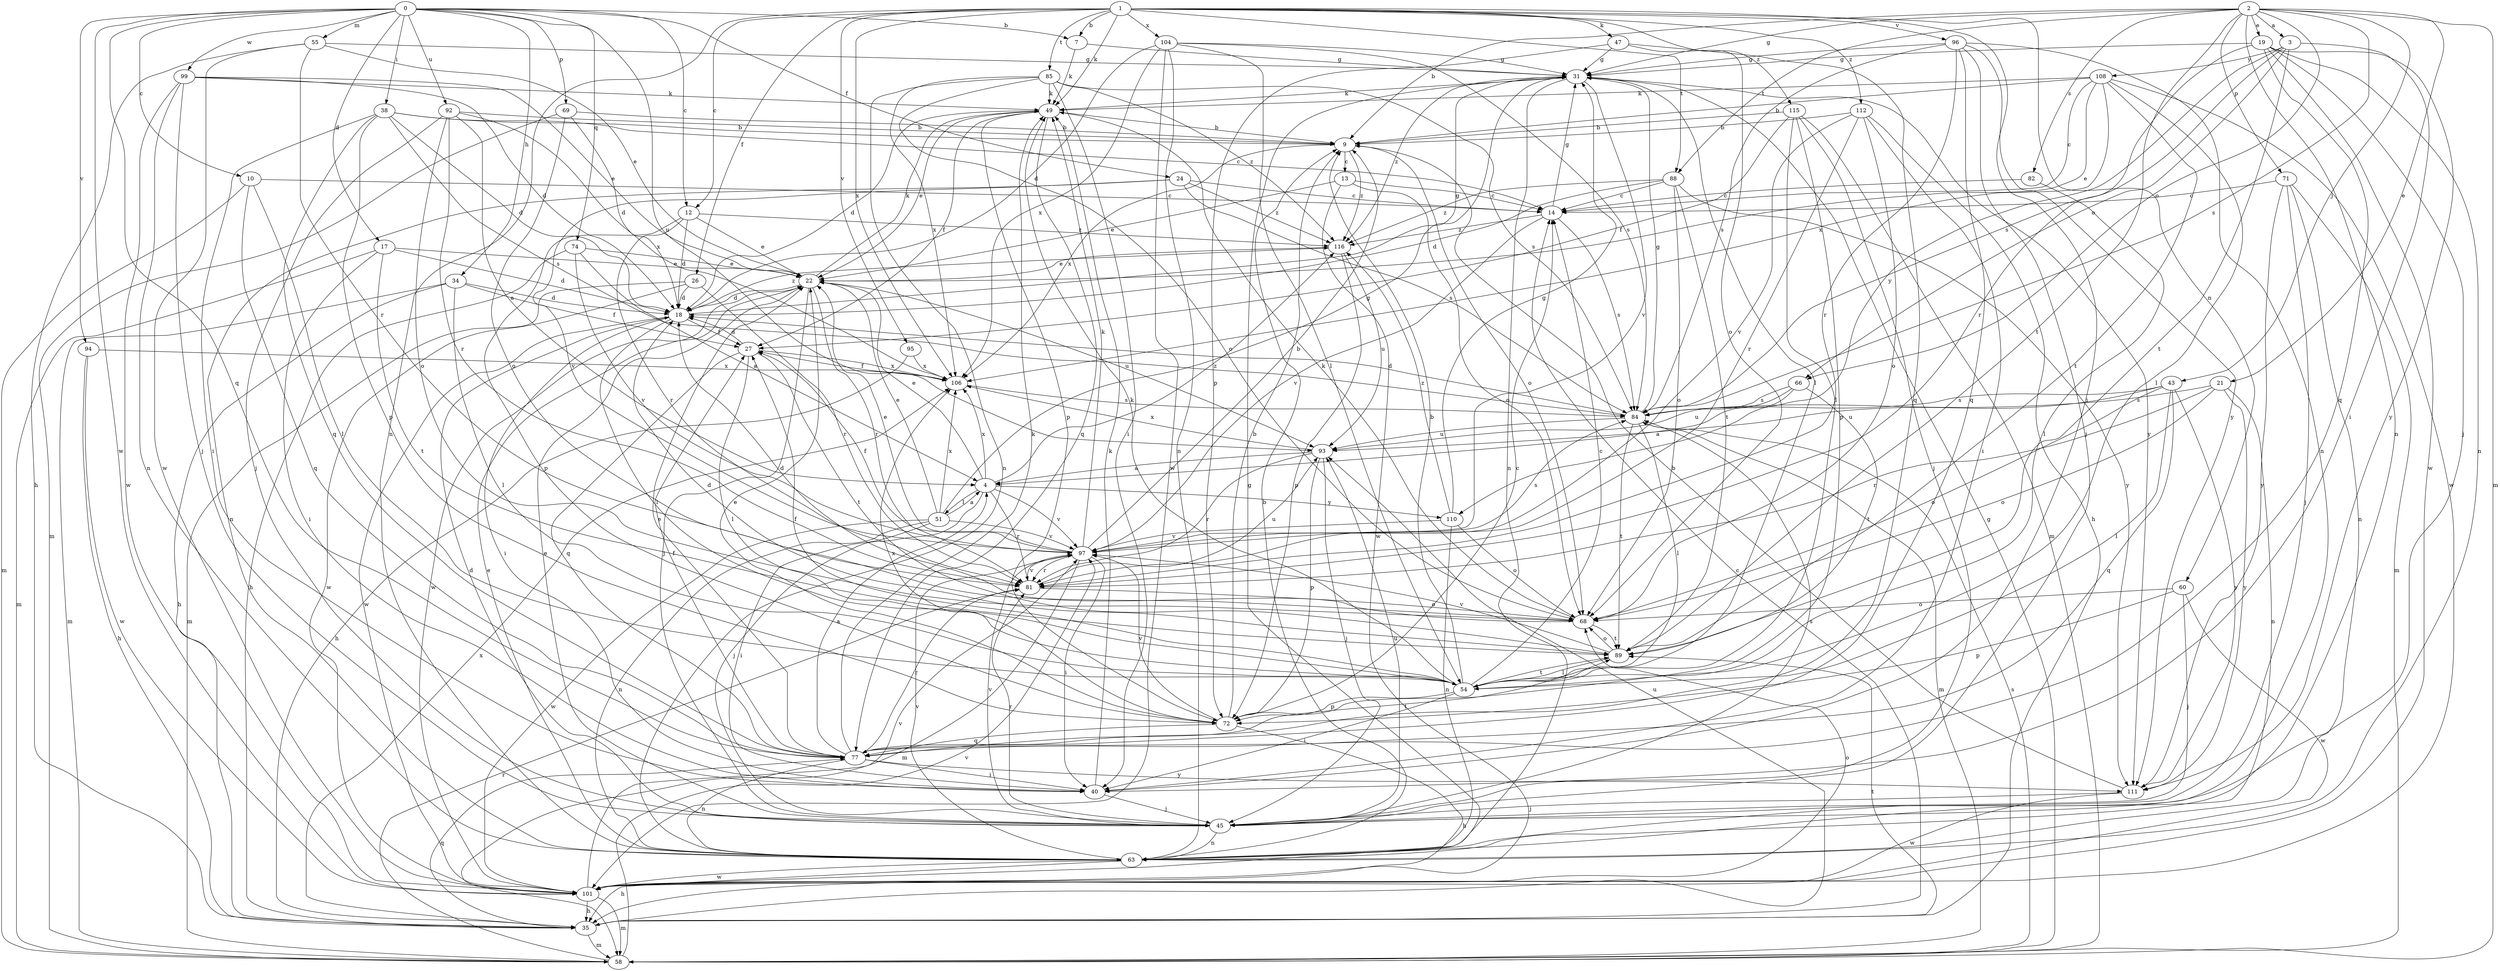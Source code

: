 strict digraph  {
0;
1;
2;
3;
4;
7;
9;
10;
12;
13;
14;
17;
18;
19;
21;
22;
24;
26;
27;
31;
34;
35;
38;
40;
43;
45;
47;
49;
51;
54;
55;
58;
60;
63;
66;
68;
69;
71;
72;
74;
77;
81;
82;
84;
85;
88;
89;
92;
93;
94;
95;
96;
97;
99;
101;
104;
106;
108;
110;
111;
112;
115;
116;
0 -> 7  [label=b];
0 -> 10  [label=c];
0 -> 12  [label=c];
0 -> 17  [label=d];
0 -> 24  [label=f];
0 -> 34  [label=h];
0 -> 38  [label=i];
0 -> 55  [label=m];
0 -> 69  [label=p];
0 -> 74  [label=q];
0 -> 77  [label=q];
0 -> 92  [label=u];
0 -> 93  [label=u];
0 -> 94  [label=v];
0 -> 99  [label=w];
0 -> 101  [label=w];
1 -> 7  [label=b];
1 -> 12  [label=c];
1 -> 26  [label=f];
1 -> 40  [label=i];
1 -> 47  [label=k];
1 -> 49  [label=k];
1 -> 60  [label=n];
1 -> 63  [label=n];
1 -> 85  [label=t];
1 -> 88  [label=t];
1 -> 95  [label=v];
1 -> 96  [label=v];
1 -> 104  [label=x];
1 -> 106  [label=x];
1 -> 112  [label=z];
1 -> 115  [label=z];
2 -> 3  [label=a];
2 -> 9  [label=b];
2 -> 19  [label=e];
2 -> 21  [label=e];
2 -> 31  [label=g];
2 -> 43  [label=j];
2 -> 58  [label=m];
2 -> 63  [label=n];
2 -> 66  [label=o];
2 -> 71  [label=p];
2 -> 82  [label=s];
2 -> 84  [label=s];
2 -> 88  [label=t];
2 -> 89  [label=t];
3 -> 40  [label=i];
3 -> 66  [label=o];
3 -> 84  [label=s];
3 -> 89  [label=t];
3 -> 108  [label=y];
3 -> 110  [label=y];
4 -> 22  [label=e];
4 -> 45  [label=j];
4 -> 51  [label=l];
4 -> 81  [label=r];
4 -> 97  [label=v];
4 -> 106  [label=x];
4 -> 110  [label=y];
4 -> 116  [label=z];
7 -> 31  [label=g];
7 -> 49  [label=k];
9 -> 13  [label=c];
9 -> 68  [label=o];
9 -> 106  [label=x];
9 -> 116  [label=z];
10 -> 14  [label=c];
10 -> 54  [label=l];
10 -> 58  [label=m];
10 -> 77  [label=q];
12 -> 18  [label=d];
12 -> 22  [label=e];
12 -> 72  [label=p];
12 -> 81  [label=r];
12 -> 116  [label=z];
13 -> 14  [label=c];
13 -> 22  [label=e];
13 -> 68  [label=o];
13 -> 101  [label=w];
14 -> 31  [label=g];
14 -> 84  [label=s];
14 -> 97  [label=v];
14 -> 116  [label=z];
17 -> 18  [label=d];
17 -> 22  [label=e];
17 -> 40  [label=i];
17 -> 58  [label=m];
17 -> 89  [label=t];
18 -> 27  [label=f];
18 -> 31  [label=g];
18 -> 40  [label=i];
18 -> 54  [label=l];
18 -> 101  [label=w];
18 -> 116  [label=z];
19 -> 31  [label=g];
19 -> 45  [label=j];
19 -> 63  [label=n];
19 -> 77  [label=q];
19 -> 81  [label=r];
19 -> 101  [label=w];
19 -> 111  [label=y];
21 -> 63  [label=n];
21 -> 68  [label=o];
21 -> 81  [label=r];
21 -> 84  [label=s];
21 -> 111  [label=y];
22 -> 18  [label=d];
22 -> 45  [label=j];
22 -> 49  [label=k];
22 -> 81  [label=r];
22 -> 93  [label=u];
22 -> 101  [label=w];
24 -> 14  [label=c];
24 -> 63  [label=n];
24 -> 84  [label=s];
24 -> 97  [label=v];
24 -> 116  [label=z];
26 -> 18  [label=d];
26 -> 58  [label=m];
26 -> 81  [label=r];
26 -> 101  [label=w];
27 -> 18  [label=d];
27 -> 54  [label=l];
27 -> 77  [label=q];
27 -> 89  [label=t];
27 -> 106  [label=x];
31 -> 49  [label=k];
31 -> 54  [label=l];
31 -> 63  [label=n];
31 -> 97  [label=v];
31 -> 111  [label=y];
31 -> 116  [label=z];
34 -> 18  [label=d];
34 -> 27  [label=f];
34 -> 35  [label=h];
34 -> 54  [label=l];
34 -> 58  [label=m];
35 -> 14  [label=c];
35 -> 58  [label=m];
35 -> 77  [label=q];
35 -> 89  [label=t];
35 -> 93  [label=u];
35 -> 106  [label=x];
38 -> 9  [label=b];
38 -> 14  [label=c];
38 -> 18  [label=d];
38 -> 40  [label=i];
38 -> 72  [label=p];
38 -> 77  [label=q];
38 -> 84  [label=s];
40 -> 45  [label=j];
40 -> 49  [label=k];
43 -> 54  [label=l];
43 -> 68  [label=o];
43 -> 77  [label=q];
43 -> 84  [label=s];
43 -> 93  [label=u];
43 -> 111  [label=y];
45 -> 18  [label=d];
45 -> 22  [label=e];
45 -> 63  [label=n];
45 -> 81  [label=r];
45 -> 84  [label=s];
45 -> 93  [label=u];
45 -> 97  [label=v];
47 -> 31  [label=g];
47 -> 68  [label=o];
47 -> 72  [label=p];
47 -> 77  [label=q];
49 -> 9  [label=b];
49 -> 18  [label=d];
49 -> 22  [label=e];
49 -> 27  [label=f];
49 -> 72  [label=p];
49 -> 77  [label=q];
51 -> 4  [label=a];
51 -> 22  [label=e];
51 -> 31  [label=g];
51 -> 40  [label=i];
51 -> 63  [label=n];
51 -> 97  [label=v];
51 -> 101  [label=w];
51 -> 106  [label=x];
54 -> 9  [label=b];
54 -> 14  [label=c];
54 -> 27  [label=f];
54 -> 40  [label=i];
54 -> 49  [label=k];
54 -> 72  [label=p];
54 -> 89  [label=t];
55 -> 22  [label=e];
55 -> 31  [label=g];
55 -> 35  [label=h];
55 -> 81  [label=r];
55 -> 101  [label=w];
58 -> 31  [label=g];
58 -> 81  [label=r];
58 -> 84  [label=s];
58 -> 97  [label=v];
60 -> 45  [label=j];
60 -> 68  [label=o];
60 -> 72  [label=p];
60 -> 101  [label=w];
63 -> 9  [label=b];
63 -> 22  [label=e];
63 -> 35  [label=h];
63 -> 97  [label=v];
63 -> 101  [label=w];
66 -> 4  [label=a];
66 -> 84  [label=s];
66 -> 89  [label=t];
66 -> 93  [label=u];
68 -> 18  [label=d];
68 -> 49  [label=k];
68 -> 89  [label=t];
69 -> 9  [label=b];
69 -> 18  [label=d];
69 -> 58  [label=m];
69 -> 68  [label=o];
71 -> 14  [label=c];
71 -> 45  [label=j];
71 -> 58  [label=m];
71 -> 63  [label=n];
71 -> 111  [label=y];
72 -> 9  [label=b];
72 -> 14  [label=c];
72 -> 22  [label=e];
72 -> 35  [label=h];
72 -> 77  [label=q];
72 -> 97  [label=v];
72 -> 106  [label=x];
74 -> 4  [label=a];
74 -> 22  [label=e];
74 -> 35  [label=h];
74 -> 97  [label=v];
77 -> 4  [label=a];
77 -> 22  [label=e];
77 -> 27  [label=f];
77 -> 40  [label=i];
77 -> 49  [label=k];
77 -> 63  [label=n];
77 -> 81  [label=r];
77 -> 89  [label=t];
77 -> 111  [label=y];
81 -> 68  [label=o];
81 -> 93  [label=u];
81 -> 97  [label=v];
82 -> 14  [label=c];
82 -> 54  [label=l];
84 -> 18  [label=d];
84 -> 31  [label=g];
84 -> 54  [label=l];
84 -> 58  [label=m];
84 -> 89  [label=t];
84 -> 93  [label=u];
85 -> 40  [label=i];
85 -> 49  [label=k];
85 -> 63  [label=n];
85 -> 68  [label=o];
85 -> 84  [label=s];
85 -> 106  [label=x];
85 -> 116  [label=z];
88 -> 14  [label=c];
88 -> 18  [label=d];
88 -> 68  [label=o];
88 -> 89  [label=t];
88 -> 111  [label=y];
88 -> 116  [label=z];
89 -> 18  [label=d];
89 -> 54  [label=l];
89 -> 68  [label=o];
89 -> 97  [label=v];
92 -> 4  [label=a];
92 -> 9  [label=b];
92 -> 45  [label=j];
92 -> 68  [label=o];
92 -> 81  [label=r];
92 -> 106  [label=x];
93 -> 4  [label=a];
93 -> 45  [label=j];
93 -> 72  [label=p];
93 -> 81  [label=r];
93 -> 106  [label=x];
94 -> 35  [label=h];
94 -> 101  [label=w];
94 -> 106  [label=x];
95 -> 35  [label=h];
95 -> 106  [label=x];
96 -> 31  [label=g];
96 -> 45  [label=j];
96 -> 63  [label=n];
96 -> 77  [label=q];
96 -> 81  [label=r];
96 -> 84  [label=s];
96 -> 111  [label=y];
97 -> 9  [label=b];
97 -> 22  [label=e];
97 -> 27  [label=f];
97 -> 40  [label=i];
97 -> 49  [label=k];
97 -> 58  [label=m];
97 -> 81  [label=r];
97 -> 84  [label=s];
99 -> 18  [label=d];
99 -> 22  [label=e];
99 -> 45  [label=j];
99 -> 49  [label=k];
99 -> 63  [label=n];
99 -> 101  [label=w];
101 -> 31  [label=g];
101 -> 35  [label=h];
101 -> 58  [label=m];
101 -> 68  [label=o];
101 -> 97  [label=v];
104 -> 18  [label=d];
104 -> 31  [label=g];
104 -> 54  [label=l];
104 -> 63  [label=n];
104 -> 84  [label=s];
104 -> 101  [label=w];
104 -> 106  [label=x];
106 -> 27  [label=f];
106 -> 84  [label=s];
108 -> 9  [label=b];
108 -> 14  [label=c];
108 -> 22  [label=e];
108 -> 49  [label=k];
108 -> 54  [label=l];
108 -> 89  [label=t];
108 -> 101  [label=w];
108 -> 106  [label=x];
110 -> 31  [label=g];
110 -> 63  [label=n];
110 -> 68  [label=o];
110 -> 97  [label=v];
110 -> 116  [label=z];
111 -> 9  [label=b];
111 -> 45  [label=j];
111 -> 101  [label=w];
112 -> 9  [label=b];
112 -> 35  [label=h];
112 -> 40  [label=i];
112 -> 68  [label=o];
112 -> 81  [label=r];
112 -> 97  [label=v];
115 -> 9  [label=b];
115 -> 27  [label=f];
115 -> 45  [label=j];
115 -> 54  [label=l];
115 -> 58  [label=m];
115 -> 72  [label=p];
116 -> 22  [label=e];
116 -> 72  [label=p];
116 -> 93  [label=u];
}
